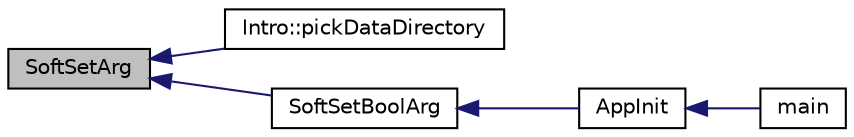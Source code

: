 digraph "SoftSetArg"
{
  edge [fontname="Helvetica",fontsize="10",labelfontname="Helvetica",labelfontsize="10"];
  node [fontname="Helvetica",fontsize="10",shape=record];
  rankdir="LR";
  Node379 [label="SoftSetArg",height=0.2,width=0.4,color="black", fillcolor="grey75", style="filled", fontcolor="black"];
  Node379 -> Node380 [dir="back",color="midnightblue",fontsize="10",style="solid",fontname="Helvetica"];
  Node380 [label="Intro::pickDataDirectory",height=0.2,width=0.4,color="black", fillcolor="white", style="filled",URL="$class_intro.html#a3e0e541cd0e55fe71484055964925cfc",tooltip="Determine data directory. "];
  Node379 -> Node381 [dir="back",color="midnightblue",fontsize="10",style="solid",fontname="Helvetica"];
  Node381 [label="SoftSetBoolArg",height=0.2,width=0.4,color="black", fillcolor="white", style="filled",URL="$util_8h.html#acb3060cad083d342898b6055e43692ae",tooltip="Set a boolean argument if it doesn&#39;t already have a value. "];
  Node381 -> Node382 [dir="back",color="midnightblue",fontsize="10",style="solid",fontname="Helvetica"];
  Node382 [label="AppInit",height=0.2,width=0.4,color="black", fillcolor="white", style="filled",URL="$divid_8cpp.html#ac59316b767e6984e1285f0531275286b"];
  Node382 -> Node383 [dir="back",color="midnightblue",fontsize="10",style="solid",fontname="Helvetica"];
  Node383 [label="main",height=0.2,width=0.4,color="black", fillcolor="white", style="filled",URL="$divid_8cpp.html#a0ddf1224851353fc92bfbff6f499fa97"];
}
